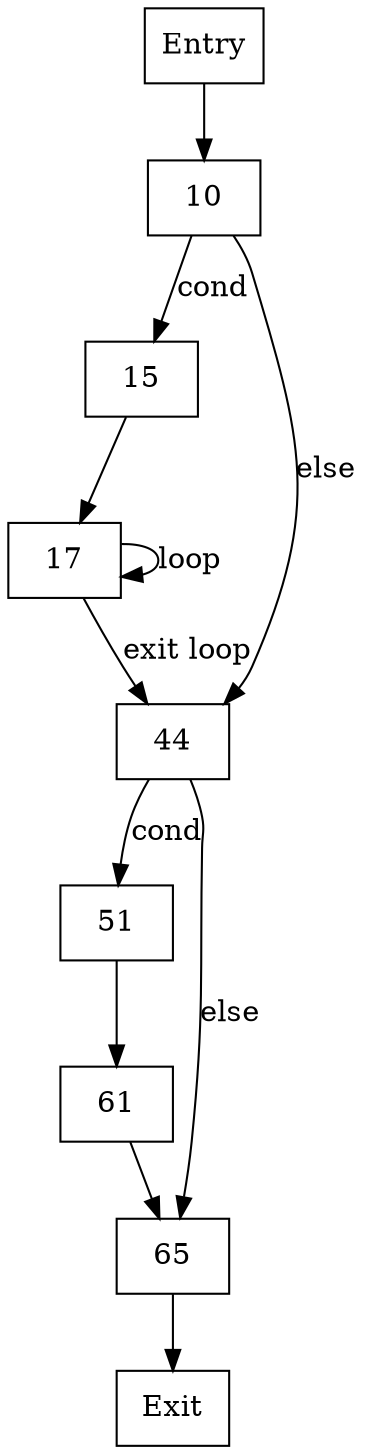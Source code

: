 digraph CFG {
    // Nodes
    node [shape=box];
    entry [label="Entry"];
    block10 [label="10"];
    block15 [label="15"];
    block17 [label="17"];
    block44 [label="44"];
    block51 [label="51"];
    block61 [label="61"];
    block65 [label="65"];
    exit [label="Exit"];

    // Edges
    entry -> block10;
    block10 -> block15 [label="cond"];
    block10 -> block44 [label="else"];
    block15 -> block17;
    block17 -> block17 [label="loop"];
    block17 -> block44 [label="exit loop"];
    block44 -> block51 [label="cond"];
    block44 -> block65 [label="else"];
    block51 -> block61;
    block61 -> block65;
    block65 -> exit;
}
